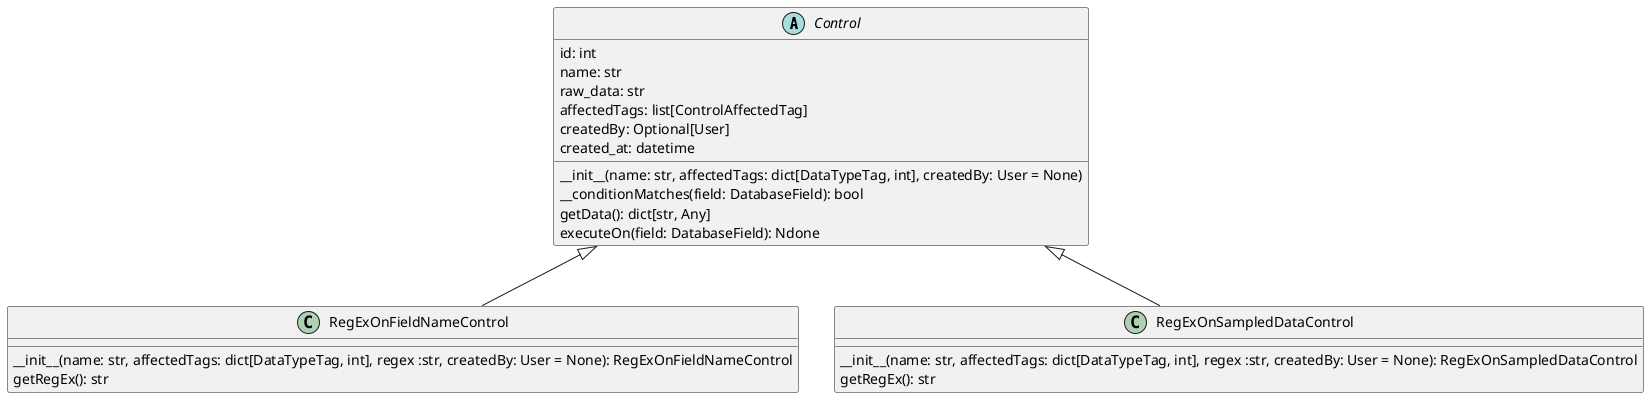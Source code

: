 @startuml Diagrama de relacion entre Control y sus hijos


abstract class Control{
    id: int
    name: str
    raw_data: str
    affectedTags: list[ControlAffectedTag]
    createdBy: Optional[User]
    created_at: datetime

    __init__(name: str, affectedTags: dict[DataTypeTag, int], createdBy: User = None)
    __conditionMatches(field: DatabaseField): bool
    getData(): dict[str, Any]
    executeOn(field: DatabaseField): Ndone
}

class RegExOnFieldNameControl extends Control{
    __init__(name: str, affectedTags: dict[DataTypeTag, int], regex :str, createdBy: User = None): RegExOnFieldNameControl
    getRegEx(): str
}

class RegExOnSampledDataControl extends Control{
    __init__(name: str, affectedTags: dict[DataTypeTag, int], regex :str, createdBy: User = None): RegExOnSampledDataControl
    getRegEx(): str
}

@enduml